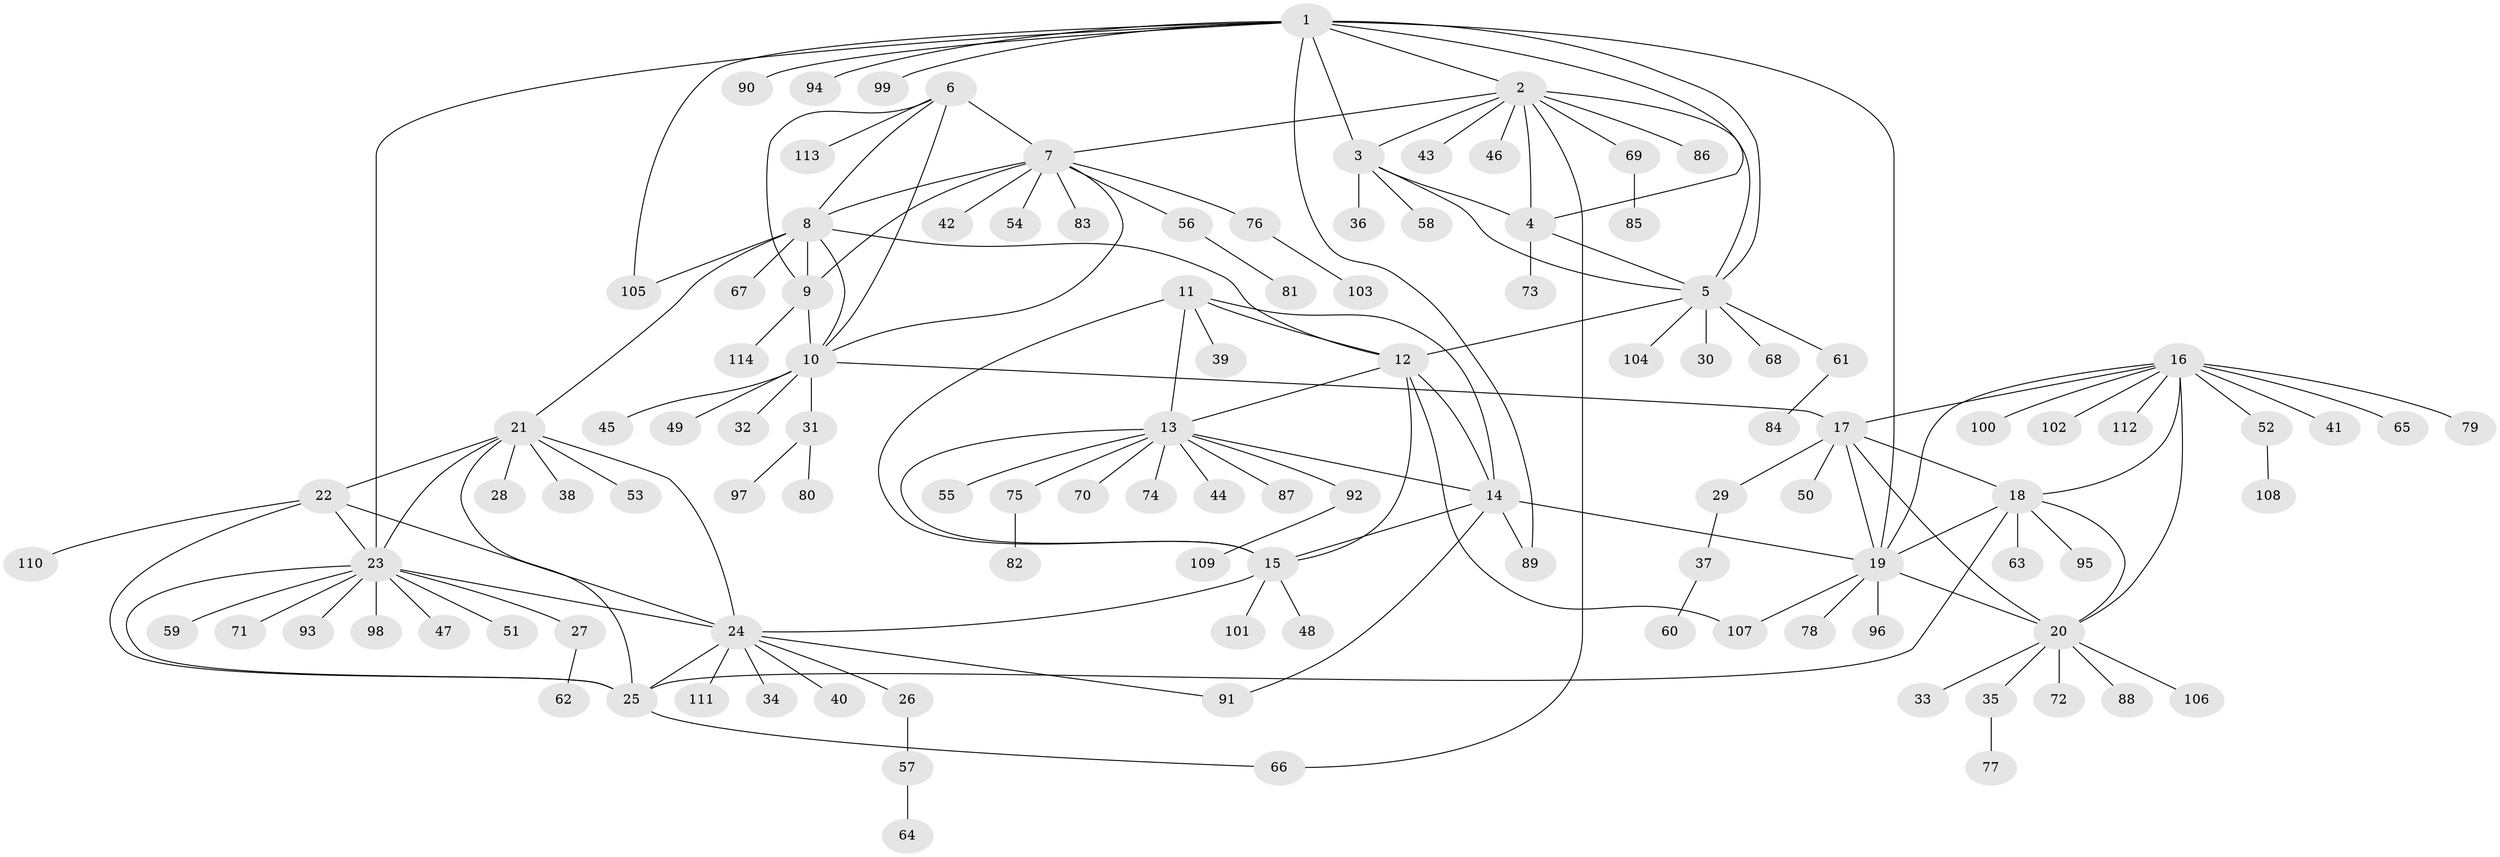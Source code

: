// Generated by graph-tools (version 1.1) at 2025/55/03/09/25 04:55:46]
// undirected, 114 vertices, 154 edges
graph export_dot {
graph [start="1"]
  node [color=gray90,style=filled];
  1;
  2;
  3;
  4;
  5;
  6;
  7;
  8;
  9;
  10;
  11;
  12;
  13;
  14;
  15;
  16;
  17;
  18;
  19;
  20;
  21;
  22;
  23;
  24;
  25;
  26;
  27;
  28;
  29;
  30;
  31;
  32;
  33;
  34;
  35;
  36;
  37;
  38;
  39;
  40;
  41;
  42;
  43;
  44;
  45;
  46;
  47;
  48;
  49;
  50;
  51;
  52;
  53;
  54;
  55;
  56;
  57;
  58;
  59;
  60;
  61;
  62;
  63;
  64;
  65;
  66;
  67;
  68;
  69;
  70;
  71;
  72;
  73;
  74;
  75;
  76;
  77;
  78;
  79;
  80;
  81;
  82;
  83;
  84;
  85;
  86;
  87;
  88;
  89;
  90;
  91;
  92;
  93;
  94;
  95;
  96;
  97;
  98;
  99;
  100;
  101;
  102;
  103;
  104;
  105;
  106;
  107;
  108;
  109;
  110;
  111;
  112;
  113;
  114;
  1 -- 2;
  1 -- 3;
  1 -- 4;
  1 -- 5;
  1 -- 19;
  1 -- 23;
  1 -- 89;
  1 -- 90;
  1 -- 94;
  1 -- 99;
  1 -- 105;
  2 -- 3;
  2 -- 4;
  2 -- 5;
  2 -- 7;
  2 -- 43;
  2 -- 46;
  2 -- 66;
  2 -- 69;
  2 -- 86;
  3 -- 4;
  3 -- 5;
  3 -- 36;
  3 -- 58;
  4 -- 5;
  4 -- 73;
  5 -- 12;
  5 -- 30;
  5 -- 61;
  5 -- 68;
  5 -- 104;
  6 -- 7;
  6 -- 8;
  6 -- 9;
  6 -- 10;
  6 -- 113;
  7 -- 8;
  7 -- 9;
  7 -- 10;
  7 -- 42;
  7 -- 54;
  7 -- 56;
  7 -- 76;
  7 -- 83;
  8 -- 9;
  8 -- 10;
  8 -- 12;
  8 -- 21;
  8 -- 67;
  8 -- 105;
  9 -- 10;
  9 -- 114;
  10 -- 17;
  10 -- 31;
  10 -- 32;
  10 -- 45;
  10 -- 49;
  11 -- 12;
  11 -- 13;
  11 -- 14;
  11 -- 15;
  11 -- 39;
  12 -- 13;
  12 -- 14;
  12 -- 15;
  12 -- 107;
  13 -- 14;
  13 -- 15;
  13 -- 44;
  13 -- 55;
  13 -- 70;
  13 -- 74;
  13 -- 75;
  13 -- 87;
  13 -- 92;
  14 -- 15;
  14 -- 19;
  14 -- 89;
  14 -- 91;
  15 -- 24;
  15 -- 48;
  15 -- 101;
  16 -- 17;
  16 -- 18;
  16 -- 19;
  16 -- 20;
  16 -- 41;
  16 -- 52;
  16 -- 65;
  16 -- 79;
  16 -- 100;
  16 -- 102;
  16 -- 112;
  17 -- 18;
  17 -- 19;
  17 -- 20;
  17 -- 29;
  17 -- 50;
  18 -- 19;
  18 -- 20;
  18 -- 25;
  18 -- 63;
  18 -- 95;
  19 -- 20;
  19 -- 78;
  19 -- 96;
  19 -- 107;
  20 -- 33;
  20 -- 35;
  20 -- 72;
  20 -- 88;
  20 -- 106;
  21 -- 22;
  21 -- 23;
  21 -- 24;
  21 -- 25;
  21 -- 28;
  21 -- 38;
  21 -- 53;
  22 -- 23;
  22 -- 24;
  22 -- 25;
  22 -- 110;
  23 -- 24;
  23 -- 25;
  23 -- 27;
  23 -- 47;
  23 -- 51;
  23 -- 59;
  23 -- 71;
  23 -- 93;
  23 -- 98;
  24 -- 25;
  24 -- 26;
  24 -- 34;
  24 -- 40;
  24 -- 91;
  24 -- 111;
  25 -- 66;
  26 -- 57;
  27 -- 62;
  29 -- 37;
  31 -- 80;
  31 -- 97;
  35 -- 77;
  37 -- 60;
  52 -- 108;
  56 -- 81;
  57 -- 64;
  61 -- 84;
  69 -- 85;
  75 -- 82;
  76 -- 103;
  92 -- 109;
}
